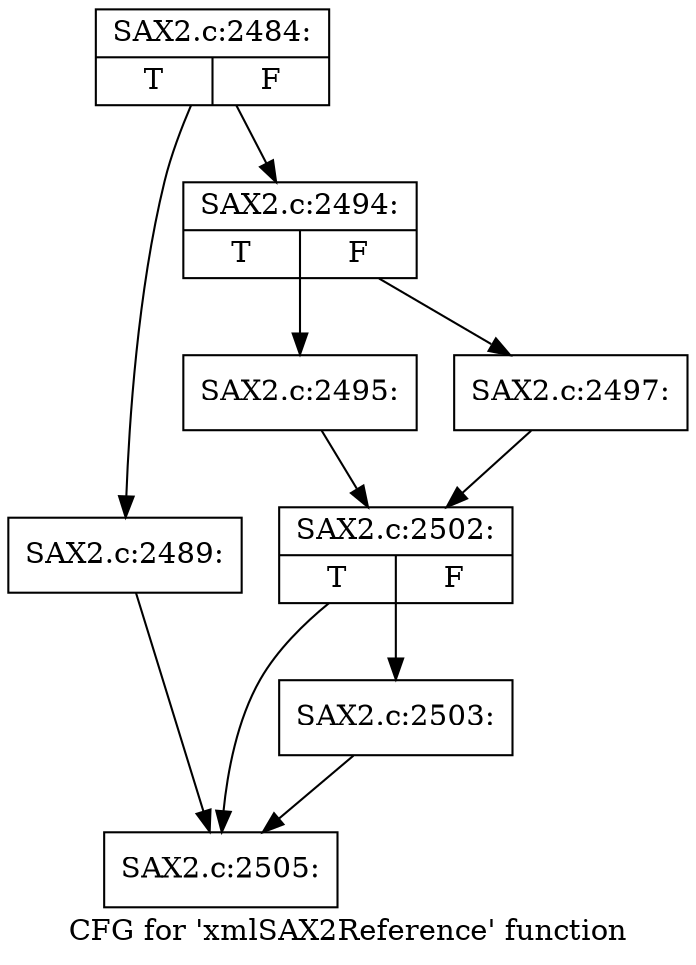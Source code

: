 digraph "CFG for 'xmlSAX2Reference' function" {
	label="CFG for 'xmlSAX2Reference' function";

	Node0x426ca30 [shape=record,label="{SAX2.c:2484:|{<s0>T|<s1>F}}"];
	Node0x426ca30 -> Node0x426d980;
	Node0x426ca30 -> Node0x426d9d0;
	Node0x426d980 [shape=record,label="{SAX2.c:2489:}"];
	Node0x426d980 -> Node0x40d8f70;
	Node0x426d9d0 [shape=record,label="{SAX2.c:2494:|{<s0>T|<s1>F}}"];
	Node0x426d9d0 -> Node0x426dd80;
	Node0x426d9d0 -> Node0x426de20;
	Node0x426dd80 [shape=record,label="{SAX2.c:2495:}"];
	Node0x426dd80 -> Node0x426ddd0;
	Node0x426de20 [shape=record,label="{SAX2.c:2497:}"];
	Node0x426de20 -> Node0x426ddd0;
	Node0x426ddd0 [shape=record,label="{SAX2.c:2502:|{<s0>T|<s1>F}}"];
	Node0x426ddd0 -> Node0x40d8c40;
	Node0x426ddd0 -> Node0x40d8f70;
	Node0x40d8c40 [shape=record,label="{SAX2.c:2503:}"];
	Node0x40d8c40 -> Node0x40d8f70;
	Node0x40d8f70 [shape=record,label="{SAX2.c:2505:}"];
}
